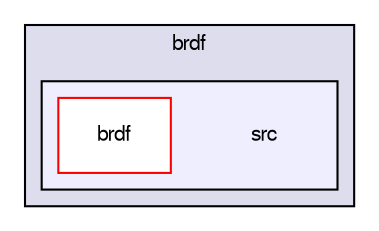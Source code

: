 digraph "src" {
  compound=true
  node [ fontsize="10", fontname="FreeSans"];
  edge [ labelfontsize="10", labelfontname="FreeSans"];
  subgraph clusterdir_2aab34440b9900053a26f1745da5dd21 {
    graph [ bgcolor="#ddddee", pencolor="black", label="brdf" fontname="FreeSans", fontsize="10", URL="dir_2aab34440b9900053a26f1745da5dd21.html"]
  subgraph clusterdir_3cb6b6b60e61da7f21733696e20cce7b {
    graph [ bgcolor="#eeeeff", pencolor="black", label="" URL="dir_3cb6b6b60e61da7f21733696e20cce7b.html"];
    dir_3cb6b6b60e61da7f21733696e20cce7b [shape=plaintext label="src"];
    dir_709e0e32b5c91d0e53182c37e0d576ec [shape=box label="brdf" color="red" fillcolor="white" style="filled" URL="dir_709e0e32b5c91d0e53182c37e0d576ec.html"];
  }
  }
}
